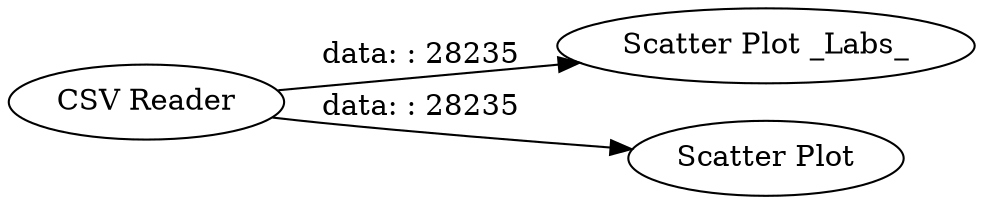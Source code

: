 digraph {
	"-872331456705864260_3" [label="Scatter Plot _Labs_"]
	"-872331456705864260_1" [label="CSV Reader"]
	"-872331456705864260_2" [label="Scatter Plot"]
	"-872331456705864260_1" -> "-872331456705864260_2" [label="data: : 28235"]
	"-872331456705864260_1" -> "-872331456705864260_3" [label="data: : 28235"]
	rankdir=LR
}
